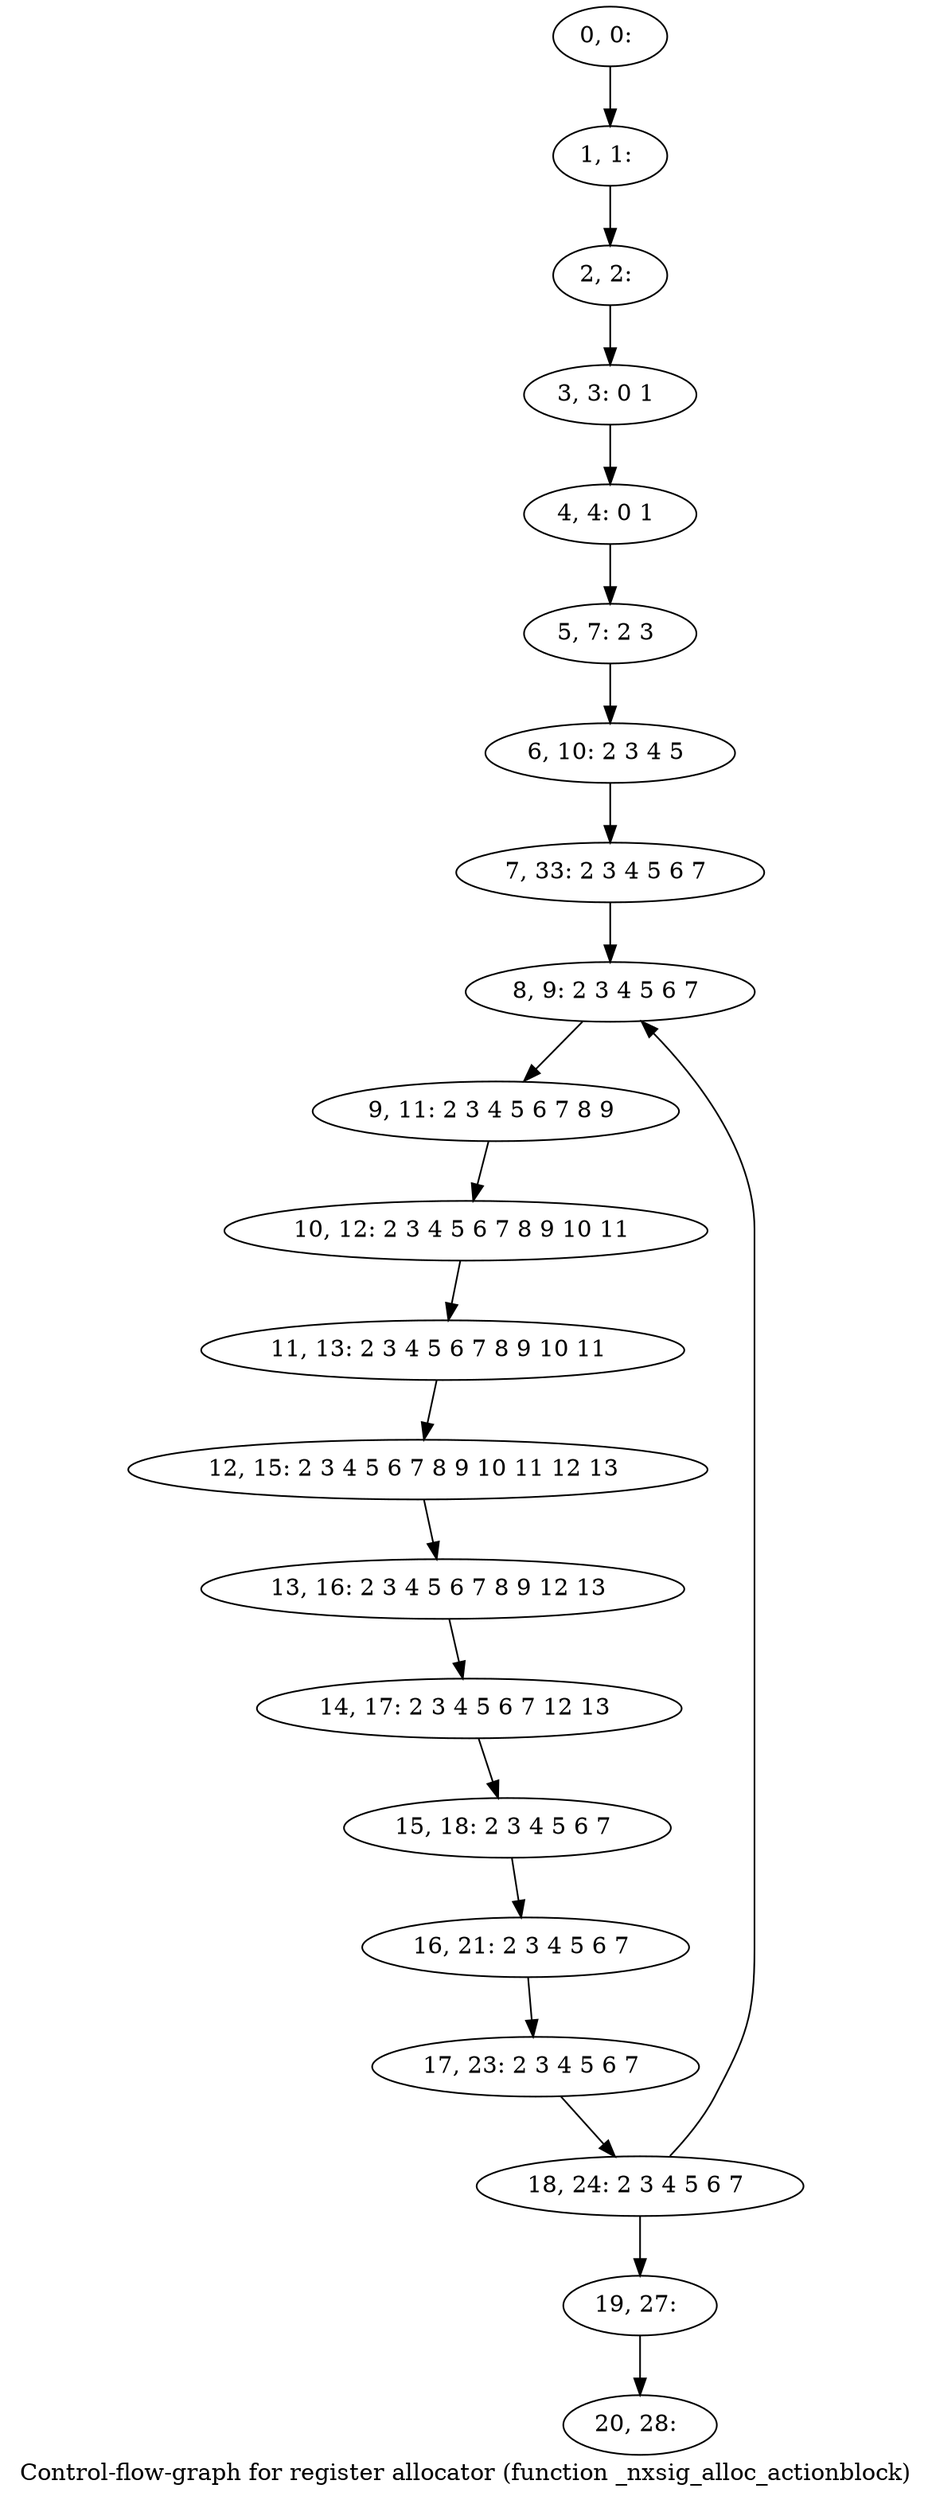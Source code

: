 digraph G {
graph [label="Control-flow-graph for register allocator (function _nxsig_alloc_actionblock)"]
0[label="0, 0: "];
1[label="1, 1: "];
2[label="2, 2: "];
3[label="3, 3: 0 1 "];
4[label="4, 4: 0 1 "];
5[label="5, 7: 2 3 "];
6[label="6, 10: 2 3 4 5 "];
7[label="7, 33: 2 3 4 5 6 7 "];
8[label="8, 9: 2 3 4 5 6 7 "];
9[label="9, 11: 2 3 4 5 6 7 8 9 "];
10[label="10, 12: 2 3 4 5 6 7 8 9 10 11 "];
11[label="11, 13: 2 3 4 5 6 7 8 9 10 11 "];
12[label="12, 15: 2 3 4 5 6 7 8 9 10 11 12 13 "];
13[label="13, 16: 2 3 4 5 6 7 8 9 12 13 "];
14[label="14, 17: 2 3 4 5 6 7 12 13 "];
15[label="15, 18: 2 3 4 5 6 7 "];
16[label="16, 21: 2 3 4 5 6 7 "];
17[label="17, 23: 2 3 4 5 6 7 "];
18[label="18, 24: 2 3 4 5 6 7 "];
19[label="19, 27: "];
20[label="20, 28: "];
0->1 ;
1->2 ;
2->3 ;
3->4 ;
4->5 ;
5->6 ;
6->7 ;
7->8 ;
8->9 ;
9->10 ;
10->11 ;
11->12 ;
12->13 ;
13->14 ;
14->15 ;
15->16 ;
16->17 ;
17->18 ;
18->19 ;
18->8 ;
19->20 ;
}
